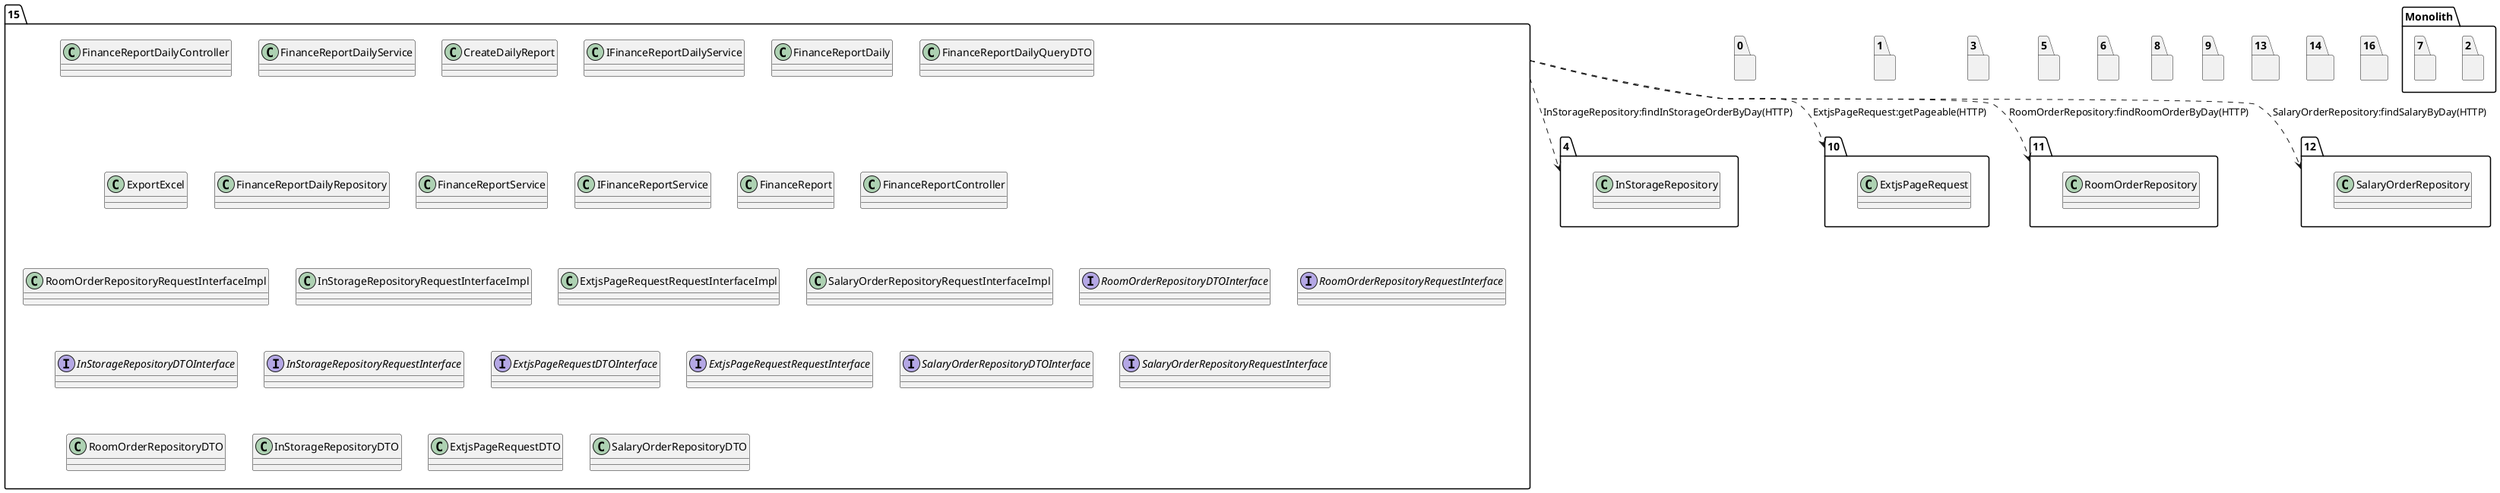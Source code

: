 @startuml
package "15"{
class FinanceReportDailyController
class FinanceReportDailyService
class CreateDailyReport
class IFinanceReportDailyService
class FinanceReportDaily
class FinanceReportDailyQueryDTO
class ExportExcel
class FinanceReportDailyRepository
class FinanceReportService
class IFinanceReportService
class FinanceReport
class FinanceReportController
class RoomOrderRepositoryRequestInterfaceImpl
class InStorageRepositoryRequestInterfaceImpl
class ExtjsPageRequestRequestInterfaceImpl
class SalaryOrderRepositoryRequestInterfaceImpl
interface RoomOrderRepositoryDTOInterface
interface RoomOrderRepositoryRequestInterface
interface InStorageRepositoryDTOInterface
interface InStorageRepositoryRequestInterface
interface ExtjsPageRequestDTOInterface
interface ExtjsPageRequestRequestInterface
interface SalaryOrderRepositoryDTOInterface
interface SalaryOrderRepositoryRequestInterface
class RoomOrderRepositoryDTO
class InStorageRepositoryDTO
class ExtjsPageRequestDTO
class SalaryOrderRepositoryDTO
}
package "0"{
}
package "1"{
}
package "3"{
}
package "4"{
class InStorageRepository
}
package "5"{
}
package "6"{
}
package "8"{
}
package "9"{
}
package "10"{
class ExtjsPageRequest
}
package "11"{
class RoomOrderRepository
}
package "12"{
class SalaryOrderRepository
}
package "13"{
}
package "14"{
}
package "16"{
}
package "Monolith" {
package "2"{
}
package "7"{
}
}
"15"..>"11":RoomOrderRepository:findRoomOrderByDay(HTTP)
"15"..>"4":InStorageRepository:findInStorageOrderByDay(HTTP)
"15"..>"10":ExtjsPageRequest:getPageable(HTTP)
"15"..>"12":SalaryOrderRepository:findSalaryByDay(HTTP)
@enduml